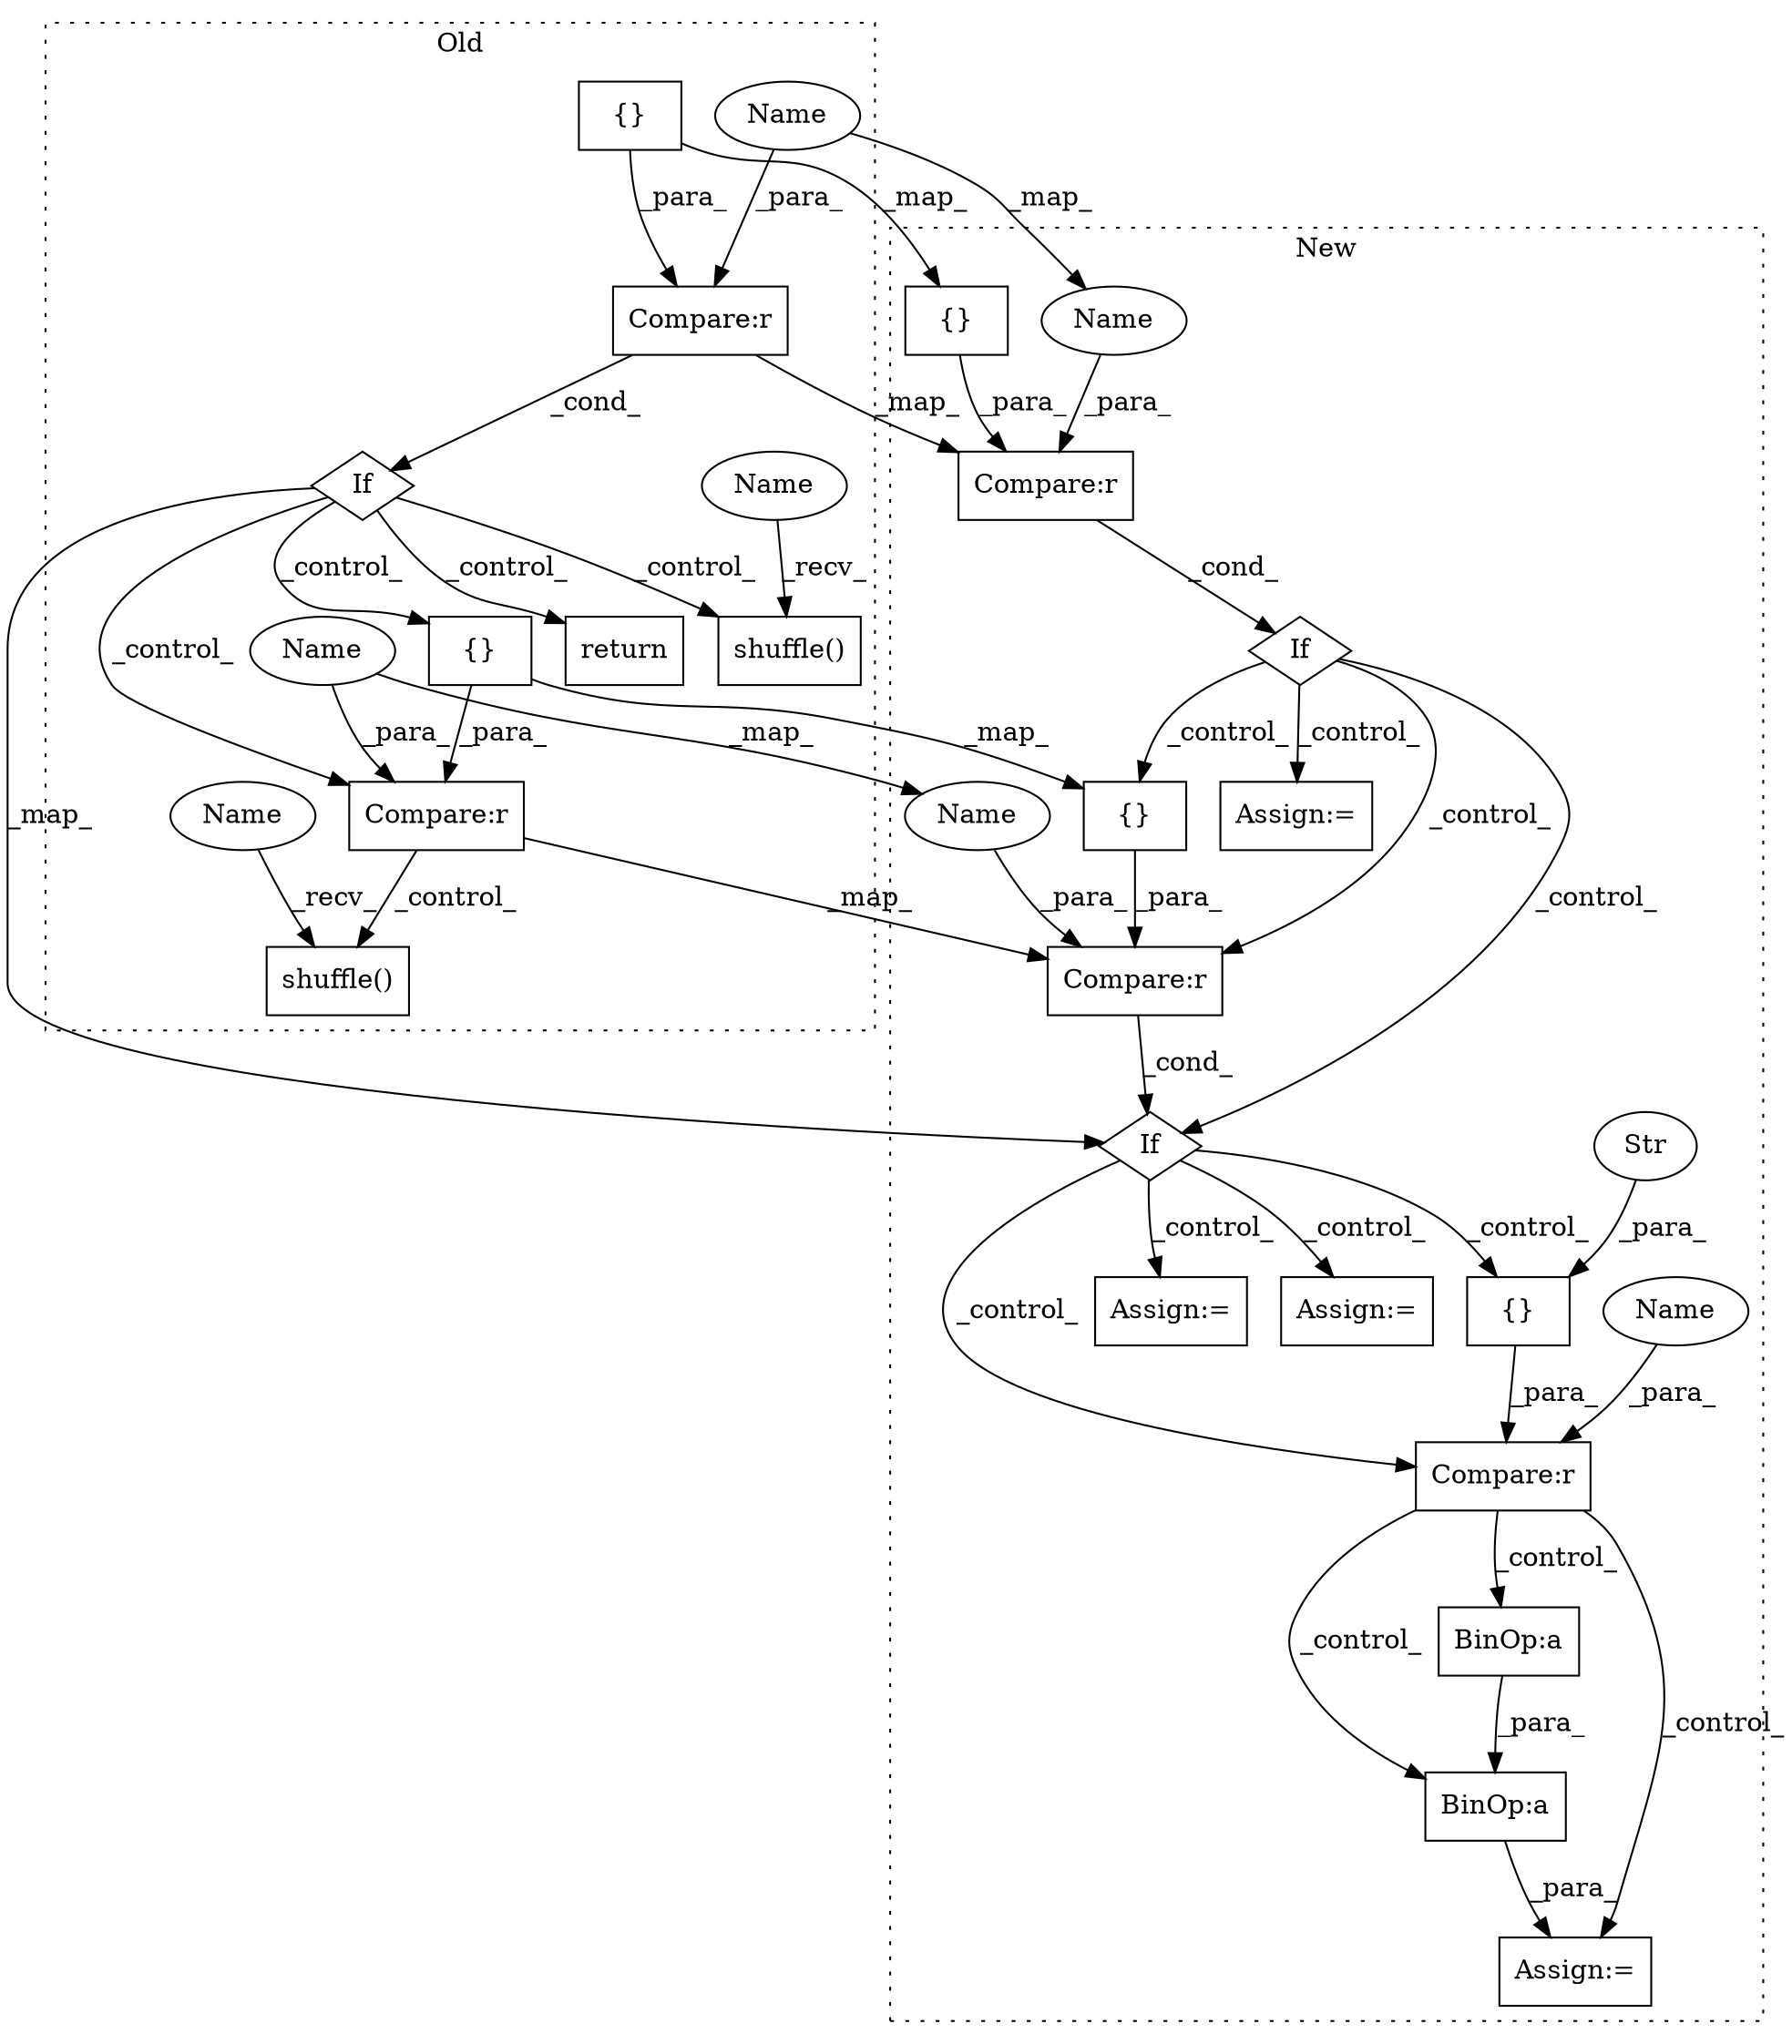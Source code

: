 digraph G {
subgraph cluster0 {
1 [label="shuffle()" a="75" s="2294,2323" l="15,1" shape="box"];
6 [label="{}" a="59" s="2137,2155" l="1,0" shape="box"];
9 [label="If" a="96" s="2125" l="3" shape="diamond"];
15 [label="{}" a="59" s="2381,2401" l="1,0" shape="box"];
17 [label="Compare:r" a="40" s="2128" l="28" shape="box"];
18 [label="Compare:r" a="40" s="2372" l="30" shape="box"];
20 [label="shuffle()" a="75" s="2416,2447" l="15,1" shape="box"];
23 [label="return" a="93" s="2214" l="7" shape="box"];
27 [label="Name" a="87" s="2128" l="5" shape="ellipse"];
28 [label="Name" a="87" s="2372" l="5" shape="ellipse"];
29 [label="Name" a="87" s="2294" l="6" shape="ellipse"];
30 [label="Name" a="87" s="2416" l="6" shape="ellipse"];
label = "Old";
style="dotted";
}
subgraph cluster1 {
2 [label="If" a="96" s="2904" l="3" shape="diamond"];
3 [label="Assign:=" a="68" s="3035" l="3" shape="box"];
4 [label="Assign:=" a="68" s="2954" l="3" shape="box"];
5 [label="{}" a="59" s="2916,2934" l="1,0" shape="box"];
7 [label="BinOp:a" a="82" s="3200" l="3" shape="box"];
8 [label="BinOp:a" a="82" s="3190" l="32" shape="box"];
10 [label="If" a="96" s="2986" l="0" shape="diamond"];
11 [label="Compare:r" a="40" s="3148" l="16" shape="box"];
12 [label="{}" a="59" s="3157,3163" l="1,0" shape="box"];
13 [label="Str" a="66" s="3158" l="5" shape="ellipse"];
14 [label="{}" a="59" s="2995,3015" l="1,0" shape="box"];
16 [label="Compare:r" a="40" s="2907" l="28" shape="box"];
19 [label="Compare:r" a="40" s="2986" l="30" shape="box"];
21 [label="Assign:=" a="68" s="3117" l="3" shape="box"];
22 [label="Assign:=" a="68" s="3183" l="3" shape="box"];
24 [label="Name" a="87" s="3148" l="5" shape="ellipse"];
25 [label="Name" a="87" s="2907" l="5" shape="ellipse"];
26 [label="Name" a="87" s="2986" l="5" shape="ellipse"];
label = "New";
style="dotted";
}
2 -> 4 [label="_control_"];
2 -> 14 [label="_control_"];
2 -> 10 [label="_control_"];
2 -> 19 [label="_control_"];
5 -> 16 [label="_para_"];
6 -> 5 [label="_map_"];
6 -> 17 [label="_para_"];
7 -> 8 [label="_para_"];
8 -> 22 [label="_para_"];
9 -> 1 [label="_control_"];
9 -> 15 [label="_control_"];
9 -> 23 [label="_control_"];
9 -> 10 [label="_map_"];
9 -> 18 [label="_control_"];
10 -> 12 [label="_control_"];
10 -> 11 [label="_control_"];
10 -> 21 [label="_control_"];
10 -> 3 [label="_control_"];
11 -> 8 [label="_control_"];
11 -> 22 [label="_control_"];
11 -> 7 [label="_control_"];
12 -> 11 [label="_para_"];
13 -> 12 [label="_para_"];
14 -> 19 [label="_para_"];
15 -> 14 [label="_map_"];
15 -> 18 [label="_para_"];
16 -> 2 [label="_cond_"];
17 -> 16 [label="_map_"];
17 -> 9 [label="_cond_"];
18 -> 20 [label="_control_"];
18 -> 19 [label="_map_"];
19 -> 10 [label="_cond_"];
24 -> 11 [label="_para_"];
25 -> 16 [label="_para_"];
26 -> 19 [label="_para_"];
27 -> 25 [label="_map_"];
27 -> 17 [label="_para_"];
28 -> 18 [label="_para_"];
28 -> 26 [label="_map_"];
29 -> 1 [label="_recv_"];
30 -> 20 [label="_recv_"];
}
